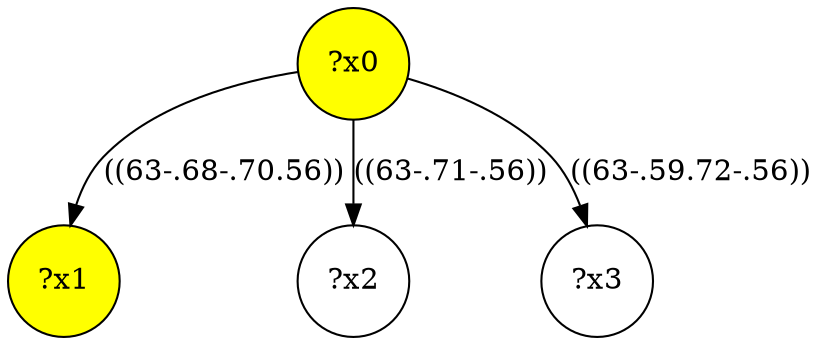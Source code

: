 digraph g {
	x0 [fillcolor="yellow", style="filled," shape=circle, label="?x0"];
	x1 [fillcolor="yellow", style="filled," shape=circle, label="?x1"];
	x0 -> x1 [label="((63-.68-.70.56))"];
	x2 [shape=circle, label="?x2"];
	x0 -> x2 [label="((63-.71-.56))"];
	x3 [shape=circle, label="?x3"];
	x0 -> x3 [label="((63-.59.72-.56))"];
}
